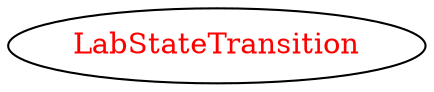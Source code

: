 digraph dependencyGraph {
 concentrate=true;
 ranksep="2.0";
 rankdir="LR"; 
 splines="ortho";
"LabStateTransition" [fontcolor="red"];
}